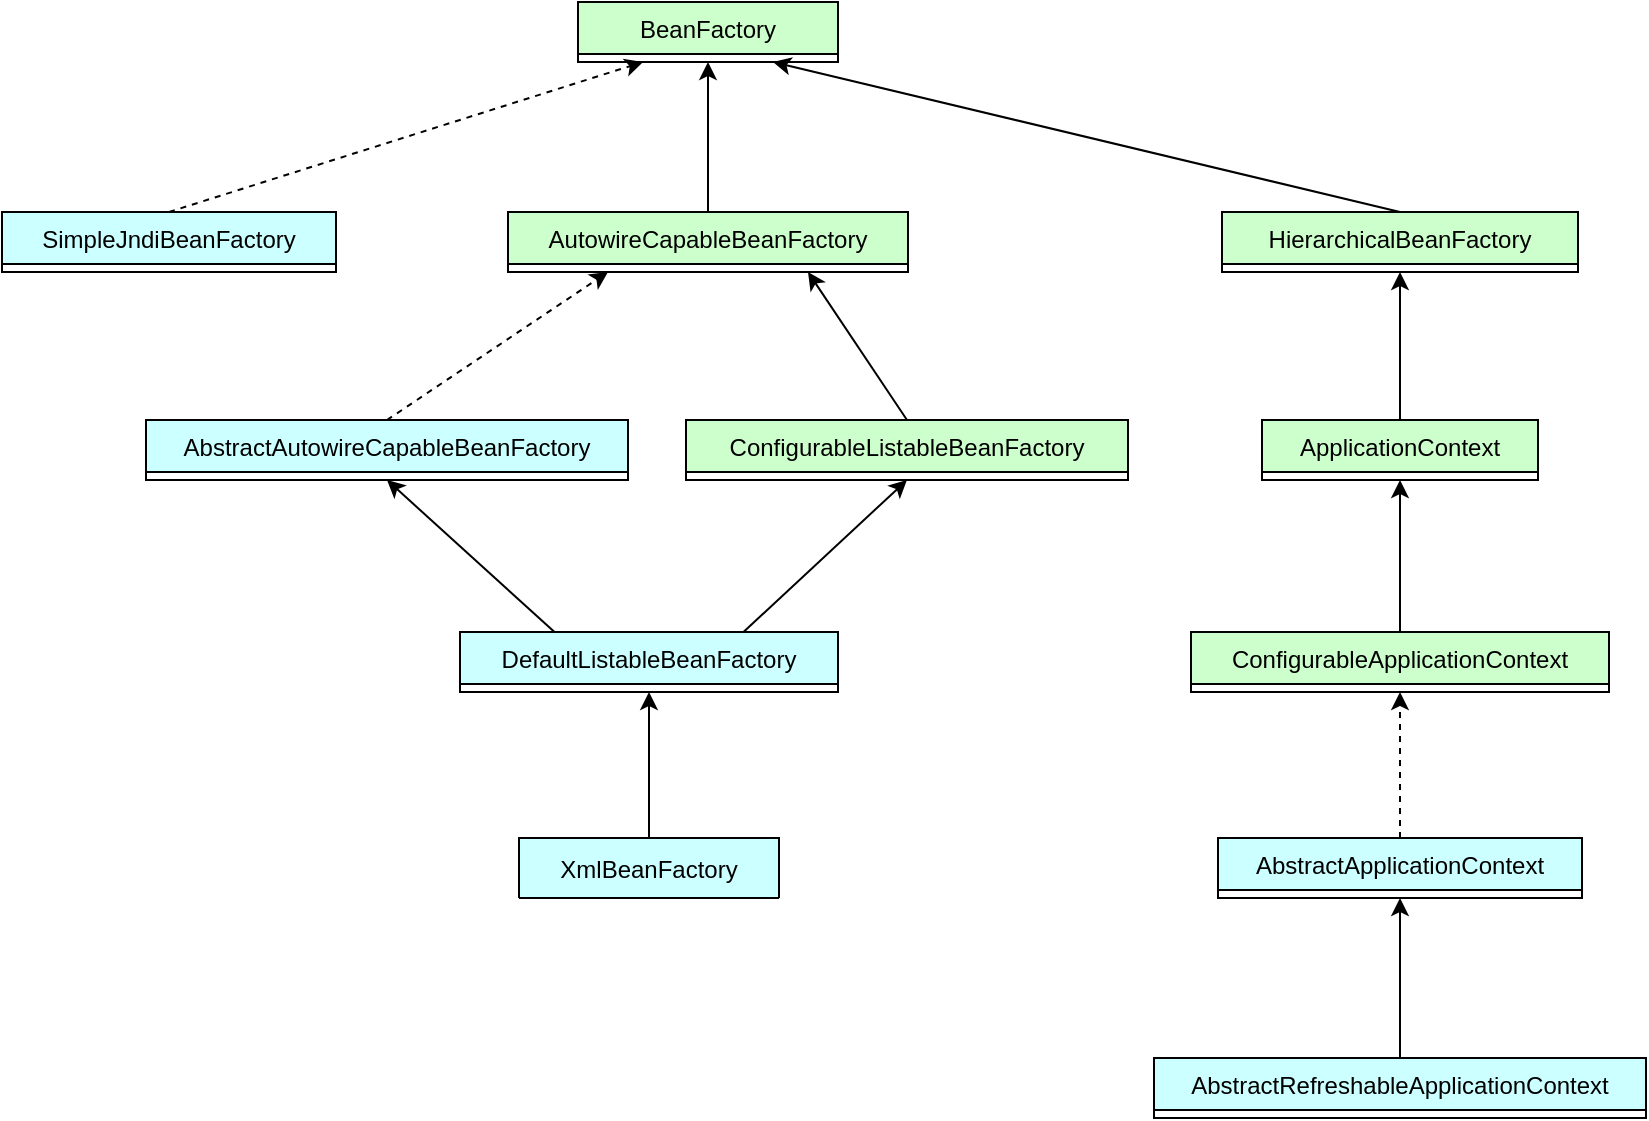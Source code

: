 <mxfile version="20.2.3" type="github">
  <diagram id="aS9pjdUC0Do7hMSleVWt" name="第 1 页">
    <mxGraphModel dx="1422" dy="762" grid="0" gridSize="10" guides="1" tooltips="1" connect="1" arrows="1" fold="1" page="1" pageScale="1" pageWidth="1654" pageHeight="1169" background="none" math="0" shadow="0">
      <root>
        <mxCell id="0" />
        <mxCell id="1" parent="0" />
        <mxCell id="eDFqkNTLr4-eCkODvhOK-2" value="BeanFactory" style="swimlane;fontStyle=0;childLayout=stackLayout;horizontal=1;startSize=26;fillColor=#CCFFCC;horizontalStack=0;resizeParent=1;resizeParentMax=0;resizeLast=0;collapsible=1;marginBottom=0;direction=east;strokeColor=default;swimlaneLine=1;glass=0;rounded=0;shadow=0;" parent="1" vertex="1" collapsed="1">
          <mxGeometry x="622" y="174" width="130" height="30" as="geometry">
            <mxRectangle x="758" y="56" width="180" height="52" as="alternateBounds" />
          </mxGeometry>
        </mxCell>
        <mxCell id="eDFqkNTLr4-eCkODvhOK-3" value="" style="text;strokeColor=none;fillColor=#CCFFCC;align=left;verticalAlign=top;spacingLeft=4;spacingRight=4;overflow=hidden;rotatable=0;points=[[0,0.5],[1,0.5]];portConstraint=eastwest;" parent="eDFqkNTLr4-eCkODvhOK-2" vertex="1">
          <mxGeometry y="26" width="180" height="26" as="geometry" />
        </mxCell>
        <mxCell id="GVNp9K_By8bRqbL6RcLQ-5" value="AbstractApplicationContext" style="swimlane;fontStyle=0;childLayout=stackLayout;horizontal=1;startSize=26;fillColor=#CCFFFF;horizontalStack=0;resizeParent=1;resizeParentMax=0;resizeLast=0;collapsible=1;marginBottom=0;direction=east;strokeColor=default;swimlaneLine=1;glass=0;rounded=0;shadow=0;" parent="1" vertex="1" collapsed="1">
          <mxGeometry x="942" y="592" width="182" height="30" as="geometry">
            <mxRectangle x="604" y="162" width="183" height="52" as="alternateBounds" />
          </mxGeometry>
        </mxCell>
        <mxCell id="GVNp9K_By8bRqbL6RcLQ-6" value="" style="text;strokeColor=none;fillColor=#CCFFFF;align=left;verticalAlign=top;spacingLeft=4;spacingRight=4;overflow=hidden;rotatable=0;points=[[0,0.5],[1,0.5]];portConstraint=eastwest;" parent="GVNp9K_By8bRqbL6RcLQ-5" vertex="1">
          <mxGeometry y="26" width="183" height="26" as="geometry" />
        </mxCell>
        <mxCell id="CscIat6FRDX-j5f2x0rS-2" value="AutowireCapableBeanFactory" style="swimlane;fontStyle=0;childLayout=stackLayout;horizontal=1;startSize=26;fillColor=#CCFFCC;horizontalStack=0;resizeParent=1;resizeParentMax=0;resizeLast=0;collapsible=1;marginBottom=0;direction=east;strokeColor=default;swimlaneLine=1;glass=0;rounded=0;shadow=0;" vertex="1" collapsed="1" parent="1">
          <mxGeometry x="587" y="279" width="200" height="30" as="geometry">
            <mxRectangle x="758" y="56" width="180" height="52" as="alternateBounds" />
          </mxGeometry>
        </mxCell>
        <mxCell id="CscIat6FRDX-j5f2x0rS-3" value="" style="text;strokeColor=none;fillColor=#CCFFCC;align=left;verticalAlign=top;spacingLeft=4;spacingRight=4;overflow=hidden;rotatable=0;points=[[0,0.5],[1,0.5]];portConstraint=eastwest;" vertex="1" parent="CscIat6FRDX-j5f2x0rS-2">
          <mxGeometry y="26" width="180" height="26" as="geometry" />
        </mxCell>
        <mxCell id="CscIat6FRDX-j5f2x0rS-4" value="HierarchicalBeanFactory" style="swimlane;fontStyle=0;childLayout=stackLayout;horizontal=1;startSize=26;fillColor=#CCFFCC;horizontalStack=0;resizeParent=1;resizeParentMax=0;resizeLast=0;collapsible=1;marginBottom=0;direction=east;strokeColor=default;swimlaneLine=1;glass=0;rounded=0;shadow=0;" vertex="1" collapsed="1" parent="1">
          <mxGeometry x="944" y="279" width="178" height="30" as="geometry">
            <mxRectangle x="758" y="56" width="180" height="52" as="alternateBounds" />
          </mxGeometry>
        </mxCell>
        <mxCell id="CscIat6FRDX-j5f2x0rS-5" value="" style="text;strokeColor=none;fillColor=#CCFFCC;align=left;verticalAlign=top;spacingLeft=4;spacingRight=4;overflow=hidden;rotatable=0;points=[[0,0.5],[1,0.5]];portConstraint=eastwest;" vertex="1" parent="CscIat6FRDX-j5f2x0rS-4">
          <mxGeometry y="26" width="180" height="26" as="geometry" />
        </mxCell>
        <mxCell id="CscIat6FRDX-j5f2x0rS-6" value="ApplicationContext" style="swimlane;fontStyle=0;childLayout=stackLayout;horizontal=1;startSize=26;fillColor=#CCFFCC;horizontalStack=0;resizeParent=1;resizeParentMax=0;resizeLast=0;collapsible=1;marginBottom=0;direction=east;strokeColor=default;swimlaneLine=1;glass=0;rounded=0;shadow=0;" vertex="1" collapsed="1" parent="1">
          <mxGeometry x="964" y="383" width="138" height="30" as="geometry">
            <mxRectangle x="758" y="56" width="180" height="52" as="alternateBounds" />
          </mxGeometry>
        </mxCell>
        <mxCell id="CscIat6FRDX-j5f2x0rS-7" value="" style="text;strokeColor=none;fillColor=#CCFFCC;align=left;verticalAlign=top;spacingLeft=4;spacingRight=4;overflow=hidden;rotatable=0;points=[[0,0.5],[1,0.5]];portConstraint=eastwest;" vertex="1" parent="CscIat6FRDX-j5f2x0rS-6">
          <mxGeometry y="26" width="180" height="26" as="geometry" />
        </mxCell>
        <mxCell id="CscIat6FRDX-j5f2x0rS-8" value="ConfigurableApplicationContext" style="swimlane;fontStyle=0;childLayout=stackLayout;horizontal=1;startSize=26;fillColor=#CCFFCC;horizontalStack=0;resizeParent=1;resizeParentMax=0;resizeLast=0;collapsible=1;marginBottom=0;direction=east;strokeColor=default;swimlaneLine=1;glass=0;rounded=0;shadow=0;" vertex="1" collapsed="1" parent="1">
          <mxGeometry x="928.5" y="489" width="209" height="30" as="geometry">
            <mxRectangle x="758" y="56" width="180" height="52" as="alternateBounds" />
          </mxGeometry>
        </mxCell>
        <mxCell id="CscIat6FRDX-j5f2x0rS-9" value="" style="text;strokeColor=none;fillColor=#CCFFCC;align=left;verticalAlign=top;spacingLeft=4;spacingRight=4;overflow=hidden;rotatable=0;points=[[0,0.5],[1,0.5]];portConstraint=eastwest;" vertex="1" parent="CscIat6FRDX-j5f2x0rS-8">
          <mxGeometry y="26" width="180" height="26" as="geometry" />
        </mxCell>
        <mxCell id="CscIat6FRDX-j5f2x0rS-12" value="AbstractRefreshableApplicationContext" style="swimlane;fontStyle=0;childLayout=stackLayout;horizontal=1;startSize=26;fillColor=#CCFFFF;horizontalStack=0;resizeParent=1;resizeParentMax=0;resizeLast=0;collapsible=1;marginBottom=0;direction=east;strokeColor=default;swimlaneLine=1;glass=0;rounded=0;shadow=0;" vertex="1" collapsed="1" parent="1">
          <mxGeometry x="910" y="702" width="246" height="30" as="geometry">
            <mxRectangle x="604" y="162" width="183" height="52" as="alternateBounds" />
          </mxGeometry>
        </mxCell>
        <mxCell id="CscIat6FRDX-j5f2x0rS-13" value="" style="text;strokeColor=none;fillColor=#CCFFFF;align=left;verticalAlign=top;spacingLeft=4;spacingRight=4;overflow=hidden;rotatable=0;points=[[0,0.5],[1,0.5]];portConstraint=eastwest;" vertex="1" parent="CscIat6FRDX-j5f2x0rS-12">
          <mxGeometry y="26" width="183" height="26" as="geometry" />
        </mxCell>
        <mxCell id="CscIat6FRDX-j5f2x0rS-14" value="SimpleJndiBeanFactory" style="swimlane;fontStyle=0;childLayout=stackLayout;horizontal=1;startSize=26;fillColor=#CCFFFF;horizontalStack=0;resizeParent=1;resizeParentMax=0;resizeLast=0;collapsible=1;marginBottom=0;direction=east;strokeColor=default;swimlaneLine=1;glass=0;rounded=0;shadow=0;" vertex="1" collapsed="1" parent="1">
          <mxGeometry x="334" y="279" width="167" height="30" as="geometry">
            <mxRectangle x="604" y="162" width="183" height="52" as="alternateBounds" />
          </mxGeometry>
        </mxCell>
        <mxCell id="CscIat6FRDX-j5f2x0rS-15" value="" style="text;strokeColor=none;fillColor=#CCFFFF;align=left;verticalAlign=top;spacingLeft=4;spacingRight=4;overflow=hidden;rotatable=0;points=[[0,0.5],[1,0.5]];portConstraint=eastwest;" vertex="1" parent="CscIat6FRDX-j5f2x0rS-14">
          <mxGeometry y="26" width="183" height="26" as="geometry" />
        </mxCell>
        <mxCell id="CscIat6FRDX-j5f2x0rS-16" value="ConfigurableListableBeanFactory" style="swimlane;fontStyle=0;childLayout=stackLayout;horizontal=1;startSize=26;fillColor=#CCFFCC;horizontalStack=0;resizeParent=1;resizeParentMax=0;resizeLast=0;collapsible=1;marginBottom=0;direction=east;strokeColor=default;swimlaneLine=1;glass=0;rounded=0;shadow=0;" vertex="1" collapsed="1" parent="1">
          <mxGeometry x="676" y="383" width="221" height="30" as="geometry">
            <mxRectangle x="758" y="56" width="180" height="52" as="alternateBounds" />
          </mxGeometry>
        </mxCell>
        <mxCell id="CscIat6FRDX-j5f2x0rS-17" value="" style="text;strokeColor=none;fillColor=#CCFFCC;align=left;verticalAlign=top;spacingLeft=4;spacingRight=4;overflow=hidden;rotatable=0;points=[[0,0.5],[1,0.5]];portConstraint=eastwest;" vertex="1" parent="CscIat6FRDX-j5f2x0rS-16">
          <mxGeometry y="26" width="180" height="26" as="geometry" />
        </mxCell>
        <mxCell id="CscIat6FRDX-j5f2x0rS-18" value="AbstractAutowireCapableBeanFactory" style="swimlane;fontStyle=0;childLayout=stackLayout;horizontal=1;startSize=26;fillColor=#CCFFFF;horizontalStack=0;resizeParent=1;resizeParentMax=0;resizeLast=0;collapsible=1;marginBottom=0;direction=east;strokeColor=default;swimlaneLine=1;glass=0;rounded=0;shadow=0;" vertex="1" collapsed="1" parent="1">
          <mxGeometry x="406" y="383" width="241" height="30" as="geometry">
            <mxRectangle x="604" y="162" width="183" height="52" as="alternateBounds" />
          </mxGeometry>
        </mxCell>
        <mxCell id="CscIat6FRDX-j5f2x0rS-19" value="" style="text;strokeColor=none;fillColor=#CCFFFF;align=left;verticalAlign=top;spacingLeft=4;spacingRight=4;overflow=hidden;rotatable=0;points=[[0,0.5],[1,0.5]];portConstraint=eastwest;" vertex="1" parent="CscIat6FRDX-j5f2x0rS-18">
          <mxGeometry y="26" width="183" height="26" as="geometry" />
        </mxCell>
        <mxCell id="CscIat6FRDX-j5f2x0rS-20" value="DefaultListableBeanFactory" style="swimlane;fontStyle=0;childLayout=stackLayout;horizontal=1;startSize=26;fillColor=#CCFFFF;horizontalStack=0;resizeParent=1;resizeParentMax=0;resizeLast=0;collapsible=1;marginBottom=0;direction=east;strokeColor=default;swimlaneLine=1;glass=0;rounded=0;shadow=0;" vertex="1" collapsed="1" parent="1">
          <mxGeometry x="563" y="489" width="189" height="30" as="geometry">
            <mxRectangle x="604" y="162" width="183" height="52" as="alternateBounds" />
          </mxGeometry>
        </mxCell>
        <mxCell id="CscIat6FRDX-j5f2x0rS-21" value="" style="text;strokeColor=none;fillColor=#CCFFFF;align=left;verticalAlign=top;spacingLeft=4;spacingRight=4;overflow=hidden;rotatable=0;points=[[0,0.5],[1,0.5]];portConstraint=eastwest;" vertex="1" parent="CscIat6FRDX-j5f2x0rS-20">
          <mxGeometry y="26" width="183" height="26" as="geometry" />
        </mxCell>
        <mxCell id="CscIat6FRDX-j5f2x0rS-22" value="XmlBeanFactory" style="swimlane;fontStyle=0;childLayout=stackLayout;horizontal=1;startSize=30;fillColor=#CCFFFF;horizontalStack=0;resizeParent=1;resizeParentMax=0;resizeLast=0;collapsible=1;marginBottom=0;direction=east;strokeColor=default;swimlaneLine=1;glass=0;rounded=0;shadow=0;" vertex="1" collapsed="1" parent="1">
          <mxGeometry x="592.5" y="592" width="130" height="30" as="geometry">
            <mxRectangle x="604" y="162" width="183" height="52" as="alternateBounds" />
          </mxGeometry>
        </mxCell>
        <mxCell id="CscIat6FRDX-j5f2x0rS-23" value="" style="text;strokeColor=none;fillColor=#CCFFFF;align=left;verticalAlign=top;spacingLeft=4;spacingRight=4;overflow=hidden;rotatable=0;points=[[0,0.5],[1,0.5]];portConstraint=eastwest;" vertex="1" parent="CscIat6FRDX-j5f2x0rS-22">
          <mxGeometry y="26" width="183" height="26" as="geometry" />
        </mxCell>
        <mxCell id="CscIat6FRDX-j5f2x0rS-24" value="" style="endArrow=classic;html=1;rounded=0;exitX=0.5;exitY=0;exitDx=0;exitDy=0;entryX=0.5;entryY=1;entryDx=0;entryDy=0;" edge="1" parent="1" source="CscIat6FRDX-j5f2x0rS-12" target="GVNp9K_By8bRqbL6RcLQ-5">
          <mxGeometry width="50" height="50" relative="1" as="geometry">
            <mxPoint x="16" y="300" as="sourcePoint" />
            <mxPoint x="66" y="250" as="targetPoint" />
          </mxGeometry>
        </mxCell>
        <mxCell id="CscIat6FRDX-j5f2x0rS-25" value="" style="endArrow=classic;html=1;rounded=0;exitX=0.5;exitY=0;exitDx=0;exitDy=0;entryX=0.5;entryY=1;entryDx=0;entryDy=0;dashed=1;" edge="1" parent="1" source="GVNp9K_By8bRqbL6RcLQ-5" target="CscIat6FRDX-j5f2x0rS-8">
          <mxGeometry width="50" height="50" relative="1" as="geometry">
            <mxPoint x="26" y="310" as="sourcePoint" />
            <mxPoint x="76" y="260" as="targetPoint" />
          </mxGeometry>
        </mxCell>
        <mxCell id="CscIat6FRDX-j5f2x0rS-26" value="" style="endArrow=classic;html=1;rounded=0;exitX=0.5;exitY=0;exitDx=0;exitDy=0;entryX=0.5;entryY=1;entryDx=0;entryDy=0;" edge="1" parent="1" source="CscIat6FRDX-j5f2x0rS-8" target="CscIat6FRDX-j5f2x0rS-6">
          <mxGeometry width="50" height="50" relative="1" as="geometry">
            <mxPoint x="36" y="320" as="sourcePoint" />
            <mxPoint x="86" y="270" as="targetPoint" />
          </mxGeometry>
        </mxCell>
        <mxCell id="CscIat6FRDX-j5f2x0rS-27" value="" style="endArrow=classic;html=1;rounded=0;exitX=0.5;exitY=0;exitDx=0;exitDy=0;entryX=0.5;entryY=1;entryDx=0;entryDy=0;" edge="1" parent="1" source="CscIat6FRDX-j5f2x0rS-6" target="CscIat6FRDX-j5f2x0rS-4">
          <mxGeometry width="50" height="50" relative="1" as="geometry">
            <mxPoint x="46" y="330" as="sourcePoint" />
            <mxPoint x="96" y="280" as="targetPoint" />
          </mxGeometry>
        </mxCell>
        <mxCell id="CscIat6FRDX-j5f2x0rS-28" value="" style="endArrow=classic;html=1;rounded=0;exitX=0.5;exitY=0;exitDx=0;exitDy=0;" edge="1" parent="1" source="CscIat6FRDX-j5f2x0rS-22" target="CscIat6FRDX-j5f2x0rS-20">
          <mxGeometry width="50" height="50" relative="1" as="geometry">
            <mxPoint x="56" y="340" as="sourcePoint" />
            <mxPoint x="106" y="290" as="targetPoint" />
          </mxGeometry>
        </mxCell>
        <mxCell id="CscIat6FRDX-j5f2x0rS-29" value="" style="endArrow=classic;html=1;rounded=0;exitX=0.75;exitY=0;exitDx=0;exitDy=0;entryX=0.5;entryY=1;entryDx=0;entryDy=0;" edge="1" parent="1" source="CscIat6FRDX-j5f2x0rS-20" target="CscIat6FRDX-j5f2x0rS-16">
          <mxGeometry width="50" height="50" relative="1" as="geometry">
            <mxPoint x="66" y="350" as="sourcePoint" />
            <mxPoint x="116" y="300" as="targetPoint" />
          </mxGeometry>
        </mxCell>
        <mxCell id="CscIat6FRDX-j5f2x0rS-30" value="" style="endArrow=classic;html=1;rounded=0;exitX=0.25;exitY=0;exitDx=0;exitDy=0;entryX=0.5;entryY=1;entryDx=0;entryDy=0;" edge="1" parent="1" source="CscIat6FRDX-j5f2x0rS-20" target="CscIat6FRDX-j5f2x0rS-18">
          <mxGeometry width="50" height="50" relative="1" as="geometry">
            <mxPoint x="76" y="360" as="sourcePoint" />
            <mxPoint x="126" y="310" as="targetPoint" />
          </mxGeometry>
        </mxCell>
        <mxCell id="CscIat6FRDX-j5f2x0rS-31" value="" style="endArrow=classic;html=1;rounded=0;exitX=0.5;exitY=0;exitDx=0;exitDy=0;entryX=0.75;entryY=1;entryDx=0;entryDy=0;" edge="1" parent="1" source="CscIat6FRDX-j5f2x0rS-16" target="CscIat6FRDX-j5f2x0rS-2">
          <mxGeometry width="50" height="50" relative="1" as="geometry">
            <mxPoint x="86" y="370" as="sourcePoint" />
            <mxPoint x="136" y="320" as="targetPoint" />
          </mxGeometry>
        </mxCell>
        <mxCell id="CscIat6FRDX-j5f2x0rS-32" value="" style="endArrow=classic;html=1;rounded=0;exitX=0.5;exitY=0;exitDx=0;exitDy=0;entryX=0.25;entryY=1;entryDx=0;entryDy=0;dashed=1;" edge="1" parent="1" source="CscIat6FRDX-j5f2x0rS-18" target="CscIat6FRDX-j5f2x0rS-2">
          <mxGeometry width="50" height="50" relative="1" as="geometry">
            <mxPoint x="96" y="380" as="sourcePoint" />
            <mxPoint x="146" y="330" as="targetPoint" />
          </mxGeometry>
        </mxCell>
        <mxCell id="CscIat6FRDX-j5f2x0rS-33" value="" style="endArrow=classic;html=1;rounded=0;exitX=0.5;exitY=0;exitDx=0;exitDy=0;entryX=0.75;entryY=1;entryDx=0;entryDy=0;" edge="1" parent="1" source="CscIat6FRDX-j5f2x0rS-4" target="eDFqkNTLr4-eCkODvhOK-2">
          <mxGeometry width="50" height="50" relative="1" as="geometry">
            <mxPoint x="99" y="390" as="sourcePoint" />
            <mxPoint x="156" y="340" as="targetPoint" />
          </mxGeometry>
        </mxCell>
        <mxCell id="CscIat6FRDX-j5f2x0rS-34" value="" style="endArrow=classic;html=1;rounded=0;exitX=0.5;exitY=0;exitDx=0;exitDy=0;entryX=0.5;entryY=1;entryDx=0;entryDy=0;" edge="1" parent="1" source="CscIat6FRDX-j5f2x0rS-2" target="eDFqkNTLr4-eCkODvhOK-2">
          <mxGeometry width="50" height="50" relative="1" as="geometry">
            <mxPoint x="116" y="400" as="sourcePoint" />
            <mxPoint x="166" y="350" as="targetPoint" />
          </mxGeometry>
        </mxCell>
        <mxCell id="CscIat6FRDX-j5f2x0rS-35" value="" style="endArrow=classic;html=1;rounded=0;exitX=0.5;exitY=0;exitDx=0;exitDy=0;entryX=0.25;entryY=1;entryDx=0;entryDy=0;dashed=1;" edge="1" parent="1" source="CscIat6FRDX-j5f2x0rS-14" target="eDFqkNTLr4-eCkODvhOK-2">
          <mxGeometry width="50" height="50" relative="1" as="geometry">
            <mxPoint x="126" y="410" as="sourcePoint" />
            <mxPoint x="176" y="360" as="targetPoint" />
          </mxGeometry>
        </mxCell>
      </root>
    </mxGraphModel>
  </diagram>
</mxfile>
